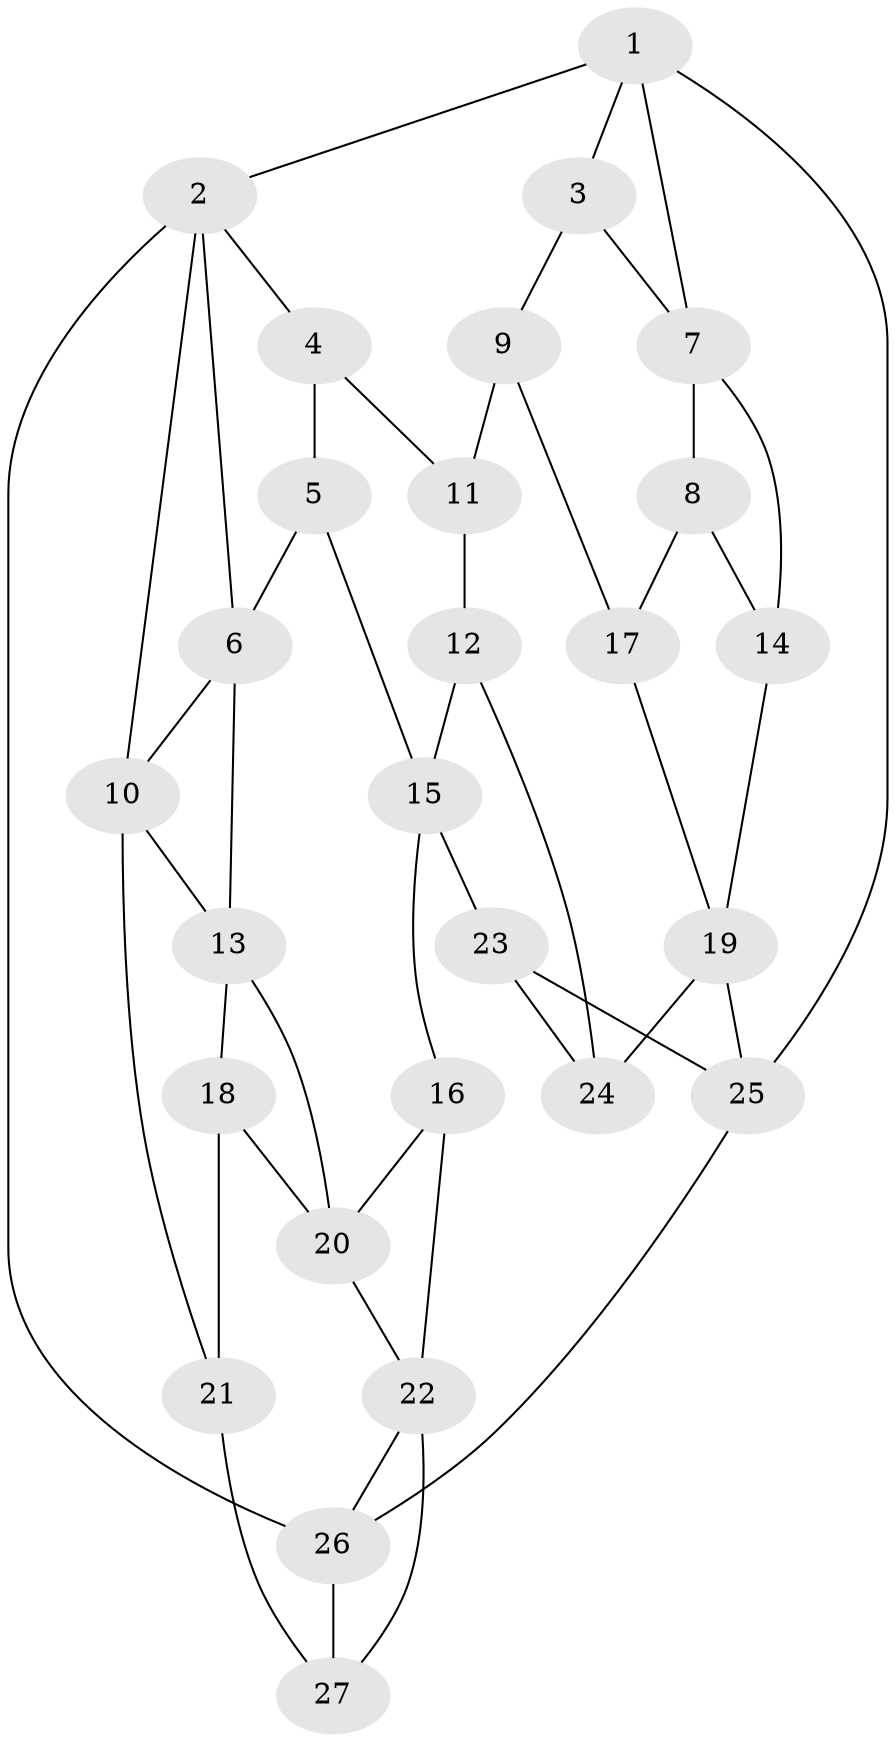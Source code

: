 // original degree distribution, {3: 0.05555555555555555, 6: 0.2037037037037037, 5: 0.5370370370370371, 4: 0.2037037037037037}
// Generated by graph-tools (version 1.1) at 2025/03/03/09/25 03:03:13]
// undirected, 27 vertices, 47 edges
graph export_dot {
graph [start="1"]
  node [color=gray90,style=filled];
  1;
  2;
  3;
  4;
  5;
  6;
  7;
  8;
  9;
  10;
  11;
  12;
  13;
  14;
  15;
  16;
  17;
  18;
  19;
  20;
  21;
  22;
  23;
  24;
  25;
  26;
  27;
  1 -- 2 [weight=1.0];
  1 -- 3 [weight=1.0];
  1 -- 7 [weight=1.0];
  1 -- 25 [weight=1.0];
  2 -- 4 [weight=1.0];
  2 -- 6 [weight=1.0];
  2 -- 10 [weight=1.0];
  2 -- 26 [weight=1.0];
  3 -- 7 [weight=1.0];
  3 -- 9 [weight=1.0];
  4 -- 5 [weight=1.0];
  4 -- 11 [weight=1.0];
  5 -- 6 [weight=1.0];
  5 -- 15 [weight=1.0];
  6 -- 10 [weight=1.0];
  6 -- 13 [weight=1.0];
  7 -- 8 [weight=1.0];
  7 -- 14 [weight=1.0];
  8 -- 14 [weight=1.0];
  8 -- 17 [weight=1.0];
  9 -- 11 [weight=2.0];
  9 -- 17 [weight=1.0];
  10 -- 13 [weight=1.0];
  10 -- 21 [weight=1.0];
  11 -- 12 [weight=1.0];
  12 -- 15 [weight=1.0];
  12 -- 24 [weight=1.0];
  13 -- 18 [weight=1.0];
  13 -- 20 [weight=1.0];
  14 -- 19 [weight=1.0];
  15 -- 16 [weight=1.0];
  15 -- 23 [weight=1.0];
  16 -- 20 [weight=1.0];
  16 -- 22 [weight=1.0];
  17 -- 19 [weight=1.0];
  18 -- 20 [weight=1.0];
  18 -- 21 [weight=1.0];
  19 -- 24 [weight=2.0];
  19 -- 25 [weight=1.0];
  20 -- 22 [weight=1.0];
  21 -- 27 [weight=2.0];
  22 -- 26 [weight=1.0];
  22 -- 27 [weight=1.0];
  23 -- 24 [weight=1.0];
  23 -- 25 [weight=1.0];
  25 -- 26 [weight=2.0];
  26 -- 27 [weight=2.0];
}
